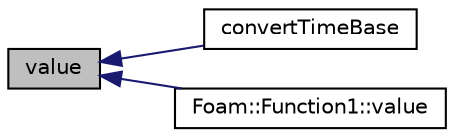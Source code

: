 digraph "value"
{
  bgcolor="transparent";
  edge [fontname="Helvetica",fontsize="10",labelfontname="Helvetica",labelfontsize="10"];
  node [fontname="Helvetica",fontsize="10",shape=record];
  rankdir="LR";
  Node1 [label="value",height=0.2,width=0.4,color="black", fillcolor="grey75", style="filled", fontcolor="black"];
  Node1 -> Node2 [dir="back",color="midnightblue",fontsize="10",style="solid",fontname="Helvetica"];
  Node2 [label="convertTimeBase",height=0.2,width=0.4,color="black",URL="$a02550.html#af4b04bcaf124d852d36e028312c3c9a6",tooltip="Convert time. "];
  Node1 -> Node3 [dir="back",color="midnightblue",fontsize="10",style="solid",fontname="Helvetica"];
  Node3 [label="Foam::Function1::value",height=0.2,width=0.4,color="black",URL="$a00865.html#abe689454e948bea4d1df4d6ef7cf6313",tooltip="Return value as a function of (scalar) independent variable. "];
}
